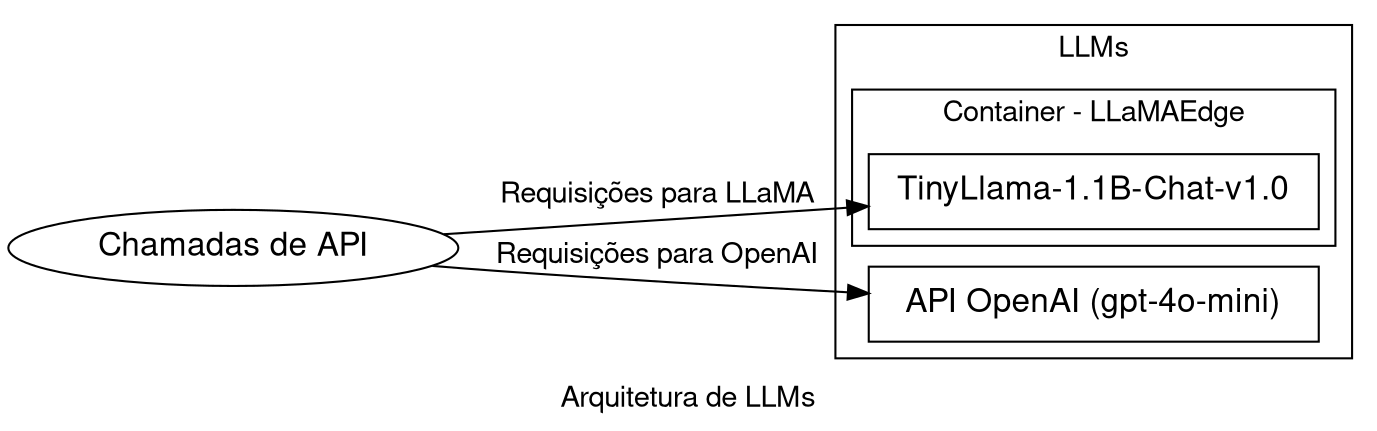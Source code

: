 digraph llm_arquitetura {
    label="Arquitetura de LLMs"
    rankdir=LR;
    fontname="Helvetica,Arial,sans-serif"
    node [fontname="Helvetica,Arial,sans-serif"]
    edge [fontname="Helvetica,Arial,sans-serif"]

    graph [
        rankdir = "LR"
    ];
    node [
        fontsize = "16"
        shape = "ellipse"
        width=3
    ];

    // Cliente externo
    Client [shape=ellipse, label="Chamadas de API"];

    // Cluster de LLMs
    subgraph cluster_llms {
        label="LLMs";

        // Container LLaMA Local
        subgraph cluster_llama_container {
            label="Container - LLaMAEdge";
            llama_model [shape=box, label="TinyLlama-1.1B-Chat-v1.0"];
        }

        // API OpenAI
        openai_api [shape=box, label="API OpenAI (gpt-4o-mini)"];
    }

    // Fluxo de comunicação
    Client -> llama_model [label="Requisições para LLaMA"];
    Client -> openai_api [label="Requisições para OpenAI"];
}
